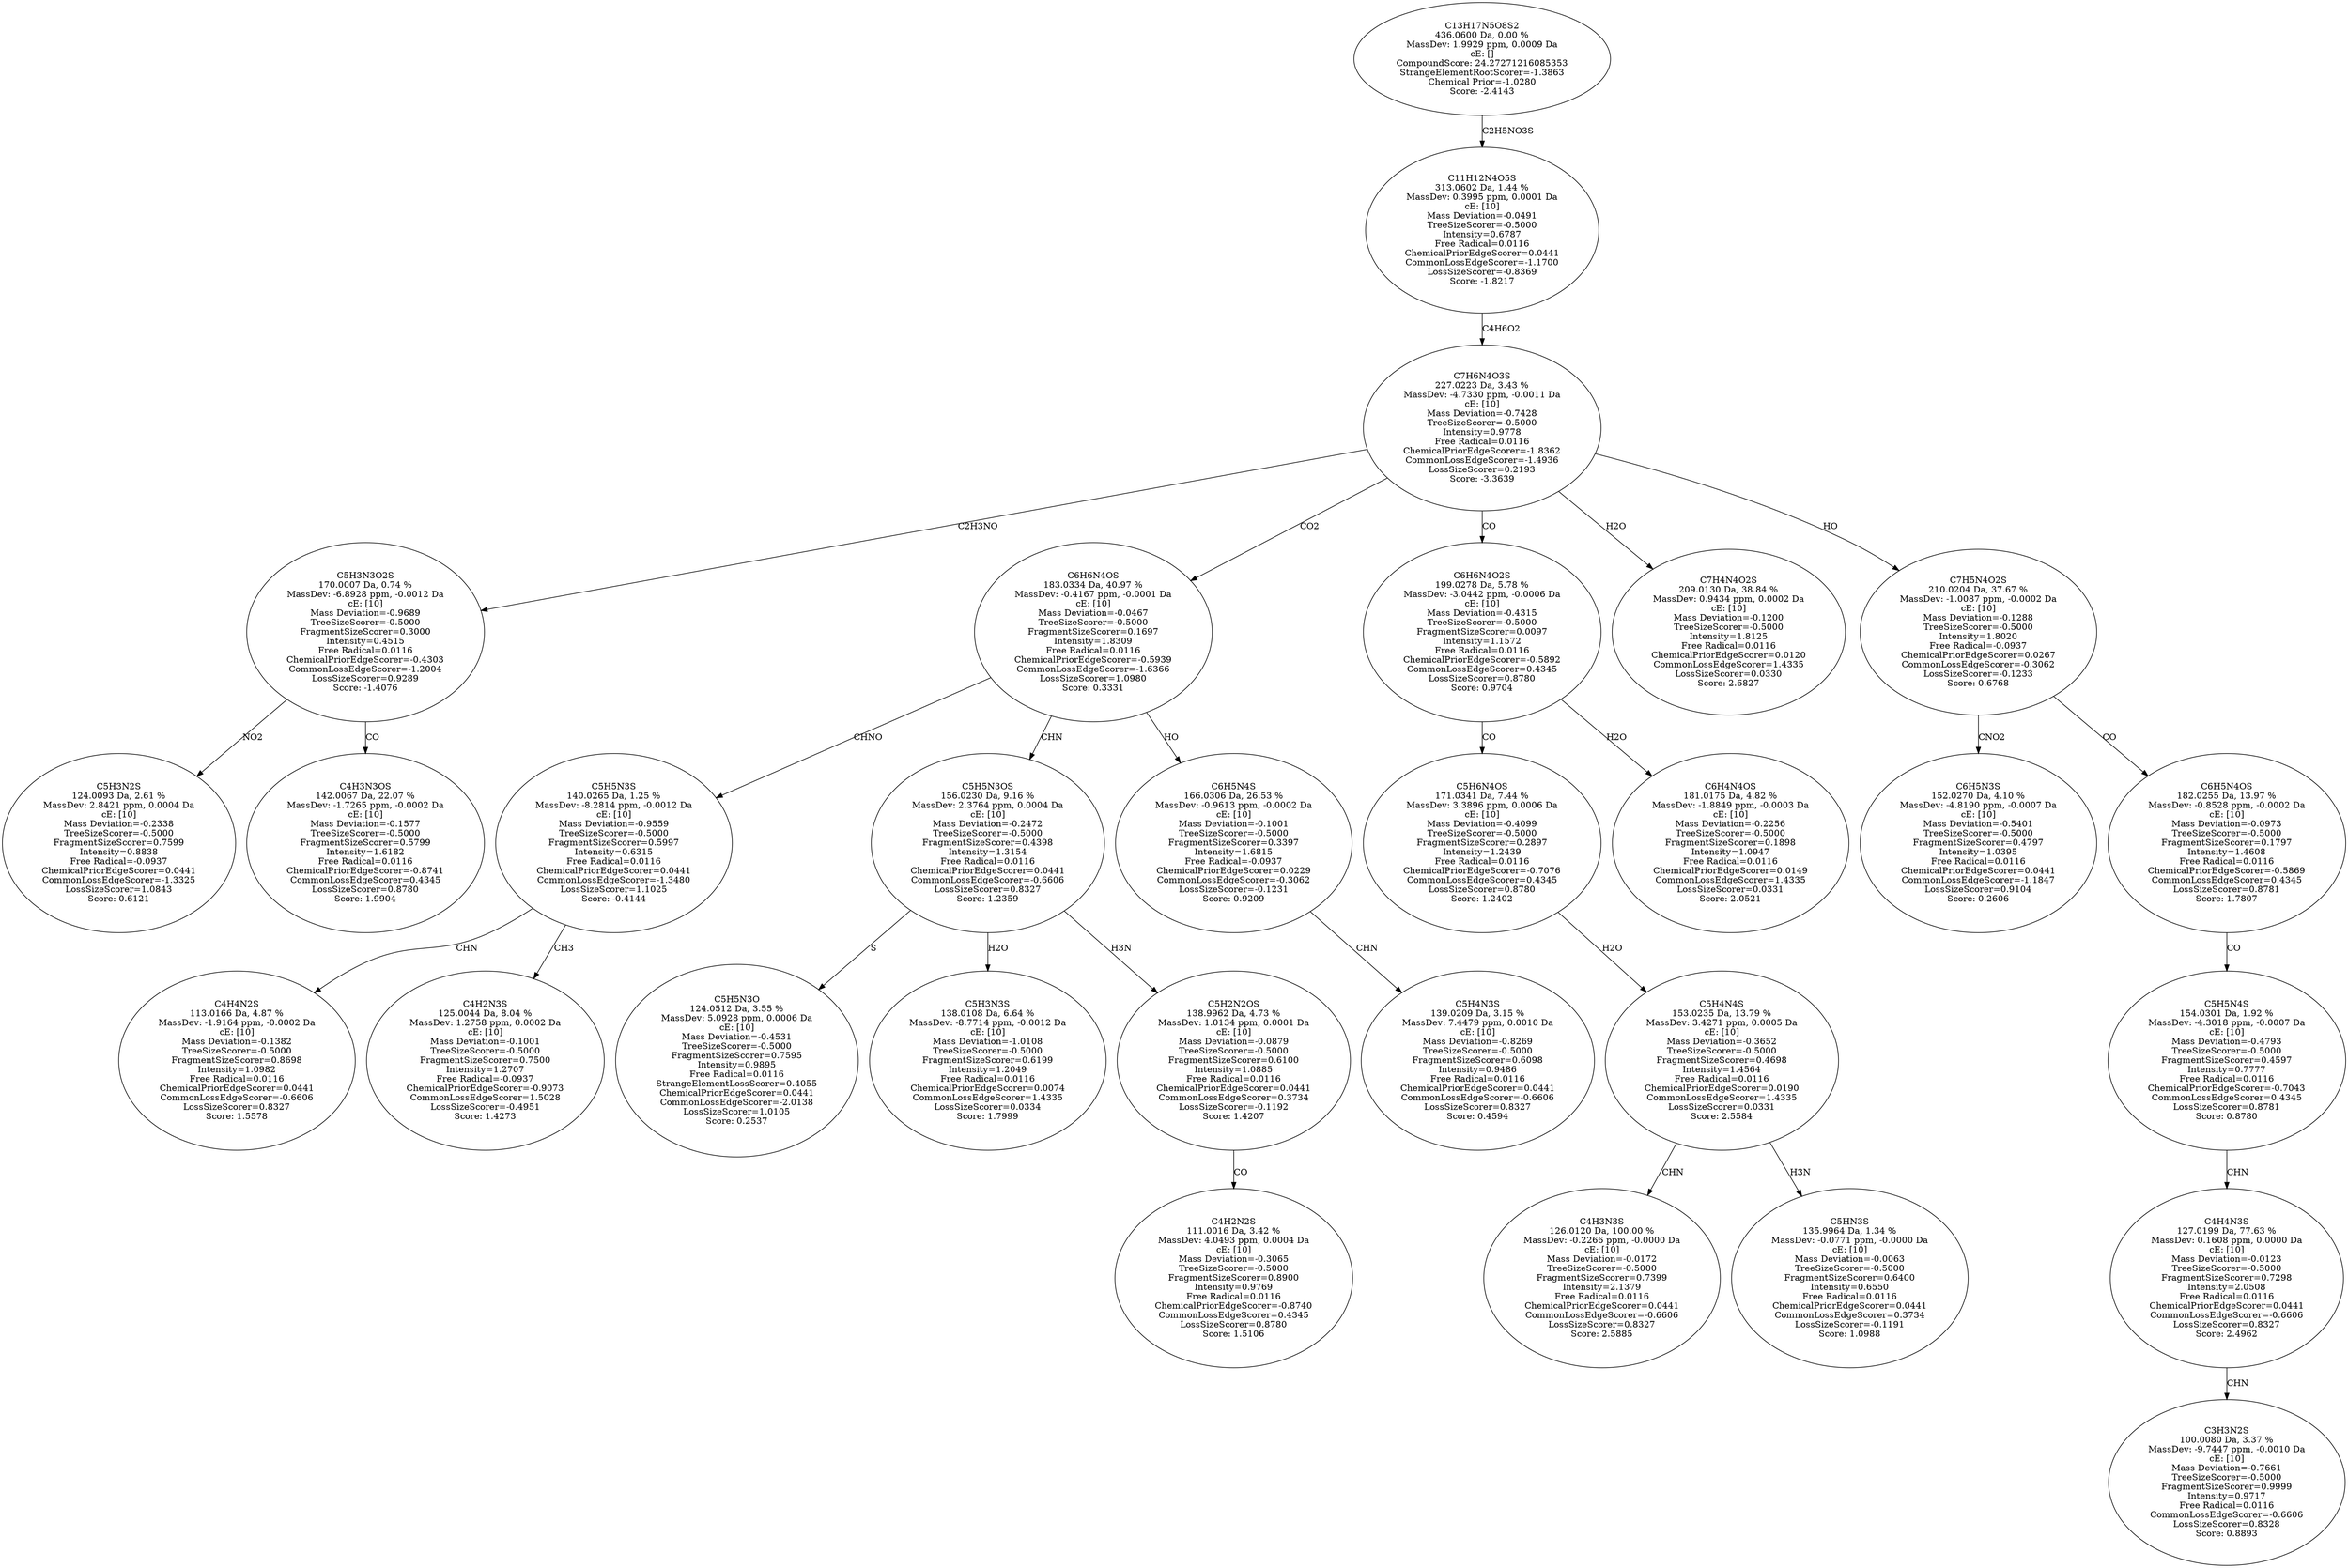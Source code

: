 strict digraph {
v1 [label="C5H3N2S\n124.0093 Da, 2.61 %\nMassDev: 2.8421 ppm, 0.0004 Da\ncE: [10]\nMass Deviation=-0.2338\nTreeSizeScorer=-0.5000\nFragmentSizeScorer=0.7599\nIntensity=0.8838\nFree Radical=-0.0937\nChemicalPriorEdgeScorer=0.0441\nCommonLossEdgeScorer=-1.3325\nLossSizeScorer=1.0843\nScore: 0.6121"];
v2 [label="C4H3N3OS\n142.0067 Da, 22.07 %\nMassDev: -1.7265 ppm, -0.0002 Da\ncE: [10]\nMass Deviation=-0.1577\nTreeSizeScorer=-0.5000\nFragmentSizeScorer=0.5799\nIntensity=1.6182\nFree Radical=0.0116\nChemicalPriorEdgeScorer=-0.8741\nCommonLossEdgeScorer=0.4345\nLossSizeScorer=0.8780\nScore: 1.9904"];
v3 [label="C5H3N3O2S\n170.0007 Da, 0.74 %\nMassDev: -6.8928 ppm, -0.0012 Da\ncE: [10]\nMass Deviation=-0.9689\nTreeSizeScorer=-0.5000\nFragmentSizeScorer=0.3000\nIntensity=0.4515\nFree Radical=0.0116\nChemicalPriorEdgeScorer=-0.4303\nCommonLossEdgeScorer=-1.2004\nLossSizeScorer=0.9289\nScore: -1.4076"];
v4 [label="C4H4N2S\n113.0166 Da, 4.87 %\nMassDev: -1.9164 ppm, -0.0002 Da\ncE: [10]\nMass Deviation=-0.1382\nTreeSizeScorer=-0.5000\nFragmentSizeScorer=0.8698\nIntensity=1.0982\nFree Radical=0.0116\nChemicalPriorEdgeScorer=0.0441\nCommonLossEdgeScorer=-0.6606\nLossSizeScorer=0.8327\nScore: 1.5578"];
v5 [label="C4H2N3S\n125.0044 Da, 8.04 %\nMassDev: 1.2758 ppm, 0.0002 Da\ncE: [10]\nMass Deviation=-0.1001\nTreeSizeScorer=-0.5000\nFragmentSizeScorer=0.7500\nIntensity=1.2707\nFree Radical=-0.0937\nChemicalPriorEdgeScorer=-0.9073\nCommonLossEdgeScorer=1.5028\nLossSizeScorer=-0.4951\nScore: 1.4273"];
v6 [label="C5H5N3S\n140.0265 Da, 1.25 %\nMassDev: -8.2814 ppm, -0.0012 Da\ncE: [10]\nMass Deviation=-0.9559\nTreeSizeScorer=-0.5000\nFragmentSizeScorer=0.5997\nIntensity=0.6315\nFree Radical=0.0116\nChemicalPriorEdgeScorer=0.0441\nCommonLossEdgeScorer=-1.3480\nLossSizeScorer=1.1025\nScore: -0.4144"];
v7 [label="C5H5N3O\n124.0512 Da, 3.55 %\nMassDev: 5.0928 ppm, 0.0006 Da\ncE: [10]\nMass Deviation=-0.4531\nTreeSizeScorer=-0.5000\nFragmentSizeScorer=0.7595\nIntensity=0.9895\nFree Radical=0.0116\nStrangeElementLossScorer=0.4055\nChemicalPriorEdgeScorer=0.0441\nCommonLossEdgeScorer=-2.0138\nLossSizeScorer=1.0105\nScore: 0.2537"];
v8 [label="C5H3N3S\n138.0108 Da, 6.64 %\nMassDev: -8.7714 ppm, -0.0012 Da\ncE: [10]\nMass Deviation=-1.0108\nTreeSizeScorer=-0.5000\nFragmentSizeScorer=0.6199\nIntensity=1.2049\nFree Radical=0.0116\nChemicalPriorEdgeScorer=0.0074\nCommonLossEdgeScorer=1.4335\nLossSizeScorer=0.0334\nScore: 1.7999"];
v9 [label="C4H2N2S\n111.0016 Da, 3.42 %\nMassDev: 4.0493 ppm, 0.0004 Da\ncE: [10]\nMass Deviation=-0.3065\nTreeSizeScorer=-0.5000\nFragmentSizeScorer=0.8900\nIntensity=0.9769\nFree Radical=0.0116\nChemicalPriorEdgeScorer=-0.8740\nCommonLossEdgeScorer=0.4345\nLossSizeScorer=0.8780\nScore: 1.5106"];
v10 [label="C5H2N2OS\n138.9962 Da, 4.73 %\nMassDev: 1.0134 ppm, 0.0001 Da\ncE: [10]\nMass Deviation=-0.0879\nTreeSizeScorer=-0.5000\nFragmentSizeScorer=0.6100\nIntensity=1.0885\nFree Radical=0.0116\nChemicalPriorEdgeScorer=0.0441\nCommonLossEdgeScorer=0.3734\nLossSizeScorer=-0.1192\nScore: 1.4207"];
v11 [label="C5H5N3OS\n156.0230 Da, 9.16 %\nMassDev: 2.3764 ppm, 0.0004 Da\ncE: [10]\nMass Deviation=-0.2472\nTreeSizeScorer=-0.5000\nFragmentSizeScorer=0.4398\nIntensity=1.3154\nFree Radical=0.0116\nChemicalPriorEdgeScorer=0.0441\nCommonLossEdgeScorer=-0.6606\nLossSizeScorer=0.8327\nScore: 1.2359"];
v12 [label="C5H4N3S\n139.0209 Da, 3.15 %\nMassDev: 7.4479 ppm, 0.0010 Da\ncE: [10]\nMass Deviation=-0.8269\nTreeSizeScorer=-0.5000\nFragmentSizeScorer=0.6098\nIntensity=0.9486\nFree Radical=0.0116\nChemicalPriorEdgeScorer=0.0441\nCommonLossEdgeScorer=-0.6606\nLossSizeScorer=0.8327\nScore: 0.4594"];
v13 [label="C6H5N4S\n166.0306 Da, 26.53 %\nMassDev: -0.9613 ppm, -0.0002 Da\ncE: [10]\nMass Deviation=-0.1001\nTreeSizeScorer=-0.5000\nFragmentSizeScorer=0.3397\nIntensity=1.6815\nFree Radical=-0.0937\nChemicalPriorEdgeScorer=0.0229\nCommonLossEdgeScorer=-0.3062\nLossSizeScorer=-0.1231\nScore: 0.9209"];
v14 [label="C6H6N4OS\n183.0334 Da, 40.97 %\nMassDev: -0.4167 ppm, -0.0001 Da\ncE: [10]\nMass Deviation=-0.0467\nTreeSizeScorer=-0.5000\nFragmentSizeScorer=0.1697\nIntensity=1.8309\nFree Radical=0.0116\nChemicalPriorEdgeScorer=-0.5939\nCommonLossEdgeScorer=-1.6366\nLossSizeScorer=1.0980\nScore: 0.3331"];
v15 [label="C4H3N3S\n126.0120 Da, 100.00 %\nMassDev: -0.2266 ppm, -0.0000 Da\ncE: [10]\nMass Deviation=-0.0172\nTreeSizeScorer=-0.5000\nFragmentSizeScorer=0.7399\nIntensity=2.1379\nFree Radical=0.0116\nChemicalPriorEdgeScorer=0.0441\nCommonLossEdgeScorer=-0.6606\nLossSizeScorer=0.8327\nScore: 2.5885"];
v16 [label="C5HN3S\n135.9964 Da, 1.34 %\nMassDev: -0.0771 ppm, -0.0000 Da\ncE: [10]\nMass Deviation=-0.0063\nTreeSizeScorer=-0.5000\nFragmentSizeScorer=0.6400\nIntensity=0.6550\nFree Radical=0.0116\nChemicalPriorEdgeScorer=0.0441\nCommonLossEdgeScorer=0.3734\nLossSizeScorer=-0.1191\nScore: 1.0988"];
v17 [label="C5H4N4S\n153.0235 Da, 13.79 %\nMassDev: 3.4271 ppm, 0.0005 Da\ncE: [10]\nMass Deviation=-0.3652\nTreeSizeScorer=-0.5000\nFragmentSizeScorer=0.4698\nIntensity=1.4564\nFree Radical=0.0116\nChemicalPriorEdgeScorer=0.0190\nCommonLossEdgeScorer=1.4335\nLossSizeScorer=0.0331\nScore: 2.5584"];
v18 [label="C5H6N4OS\n171.0341 Da, 7.44 %\nMassDev: 3.3896 ppm, 0.0006 Da\ncE: [10]\nMass Deviation=-0.4099\nTreeSizeScorer=-0.5000\nFragmentSizeScorer=0.2897\nIntensity=1.2439\nFree Radical=0.0116\nChemicalPriorEdgeScorer=-0.7076\nCommonLossEdgeScorer=0.4345\nLossSizeScorer=0.8780\nScore: 1.2402"];
v19 [label="C6H4N4OS\n181.0175 Da, 4.82 %\nMassDev: -1.8849 ppm, -0.0003 Da\ncE: [10]\nMass Deviation=-0.2256\nTreeSizeScorer=-0.5000\nFragmentSizeScorer=0.1898\nIntensity=1.0947\nFree Radical=0.0116\nChemicalPriorEdgeScorer=0.0149\nCommonLossEdgeScorer=1.4335\nLossSizeScorer=0.0331\nScore: 2.0521"];
v20 [label="C6H6N4O2S\n199.0278 Da, 5.78 %\nMassDev: -3.0442 ppm, -0.0006 Da\ncE: [10]\nMass Deviation=-0.4315\nTreeSizeScorer=-0.5000\nFragmentSizeScorer=0.0097\nIntensity=1.1572\nFree Radical=0.0116\nChemicalPriorEdgeScorer=-0.5892\nCommonLossEdgeScorer=0.4345\nLossSizeScorer=0.8780\nScore: 0.9704"];
v21 [label="C7H4N4O2S\n209.0130 Da, 38.84 %\nMassDev: 0.9434 ppm, 0.0002 Da\ncE: [10]\nMass Deviation=-0.1200\nTreeSizeScorer=-0.5000\nIntensity=1.8125\nFree Radical=0.0116\nChemicalPriorEdgeScorer=0.0120\nCommonLossEdgeScorer=1.4335\nLossSizeScorer=0.0330\nScore: 2.6827"];
v22 [label="C6H5N3S\n152.0270 Da, 4.10 %\nMassDev: -4.8190 ppm, -0.0007 Da\ncE: [10]\nMass Deviation=-0.5401\nTreeSizeScorer=-0.5000\nFragmentSizeScorer=0.4797\nIntensity=1.0395\nFree Radical=0.0116\nChemicalPriorEdgeScorer=0.0441\nCommonLossEdgeScorer=-1.1847\nLossSizeScorer=0.9104\nScore: 0.2606"];
v23 [label="C3H3N2S\n100.0080 Da, 3.37 %\nMassDev: -9.7447 ppm, -0.0010 Da\ncE: [10]\nMass Deviation=-0.7661\nTreeSizeScorer=-0.5000\nFragmentSizeScorer=0.9999\nIntensity=0.9717\nFree Radical=0.0116\nCommonLossEdgeScorer=-0.6606\nLossSizeScorer=0.8328\nScore: 0.8893"];
v24 [label="C4H4N3S\n127.0199 Da, 77.63 %\nMassDev: 0.1608 ppm, 0.0000 Da\ncE: [10]\nMass Deviation=-0.0123\nTreeSizeScorer=-0.5000\nFragmentSizeScorer=0.7298\nIntensity=2.0508\nFree Radical=0.0116\nChemicalPriorEdgeScorer=0.0441\nCommonLossEdgeScorer=-0.6606\nLossSizeScorer=0.8327\nScore: 2.4962"];
v25 [label="C5H5N4S\n154.0301 Da, 1.92 %\nMassDev: -4.3018 ppm, -0.0007 Da\ncE: [10]\nMass Deviation=-0.4793\nTreeSizeScorer=-0.5000\nFragmentSizeScorer=0.4597\nIntensity=0.7777\nFree Radical=0.0116\nChemicalPriorEdgeScorer=-0.7043\nCommonLossEdgeScorer=0.4345\nLossSizeScorer=0.8781\nScore: 0.8780"];
v26 [label="C6H5N4OS\n182.0255 Da, 13.97 %\nMassDev: -0.8528 ppm, -0.0002 Da\ncE: [10]\nMass Deviation=-0.0973\nTreeSizeScorer=-0.5000\nFragmentSizeScorer=0.1797\nIntensity=1.4608\nFree Radical=0.0116\nChemicalPriorEdgeScorer=-0.5869\nCommonLossEdgeScorer=0.4345\nLossSizeScorer=0.8781\nScore: 1.7807"];
v27 [label="C7H5N4O2S\n210.0204 Da, 37.67 %\nMassDev: -1.0087 ppm, -0.0002 Da\ncE: [10]\nMass Deviation=-0.1288\nTreeSizeScorer=-0.5000\nIntensity=1.8020\nFree Radical=-0.0937\nChemicalPriorEdgeScorer=0.0267\nCommonLossEdgeScorer=-0.3062\nLossSizeScorer=-0.1233\nScore: 0.6768"];
v28 [label="C7H6N4O3S\n227.0223 Da, 3.43 %\nMassDev: -4.7330 ppm, -0.0011 Da\ncE: [10]\nMass Deviation=-0.7428\nTreeSizeScorer=-0.5000\nIntensity=0.9778\nFree Radical=0.0116\nChemicalPriorEdgeScorer=-1.8362\nCommonLossEdgeScorer=-1.4936\nLossSizeScorer=0.2193\nScore: -3.3639"];
v29 [label="C11H12N4O5S\n313.0602 Da, 1.44 %\nMassDev: 0.3995 ppm, 0.0001 Da\ncE: [10]\nMass Deviation=-0.0491\nTreeSizeScorer=-0.5000\nIntensity=0.6787\nFree Radical=0.0116\nChemicalPriorEdgeScorer=0.0441\nCommonLossEdgeScorer=-1.1700\nLossSizeScorer=-0.8369\nScore: -1.8217"];
v30 [label="C13H17N5O8S2\n436.0600 Da, 0.00 %\nMassDev: 1.9929 ppm, 0.0009 Da\ncE: []\nCompoundScore: 24.27271216085353\nStrangeElementRootScorer=-1.3863\nChemical Prior=-1.0280\nScore: -2.4143"];
v3 -> v1 [label="NO2"];
v3 -> v2 [label="CO"];
v28 -> v3 [label="C2H3NO"];
v6 -> v4 [label="CHN"];
v6 -> v5 [label="CH3"];
v14 -> v6 [label="CHNO"];
v11 -> v7 [label="S"];
v11 -> v8 [label="H2O"];
v10 -> v9 [label="CO"];
v11 -> v10 [label="H3N"];
v14 -> v11 [label="CHN"];
v13 -> v12 [label="CHN"];
v14 -> v13 [label="HO"];
v28 -> v14 [label="CO2"];
v17 -> v15 [label="CHN"];
v17 -> v16 [label="H3N"];
v18 -> v17 [label="H2O"];
v20 -> v18 [label="CO"];
v20 -> v19 [label="H2O"];
v28 -> v20 [label="CO"];
v28 -> v21 [label="H2O"];
v27 -> v22 [label="CNO2"];
v24 -> v23 [label="CHN"];
v25 -> v24 [label="CHN"];
v26 -> v25 [label="CO"];
v27 -> v26 [label="CO"];
v28 -> v27 [label="HO"];
v29 -> v28 [label="C4H6O2"];
v30 -> v29 [label="C2H5NO3S"];
}